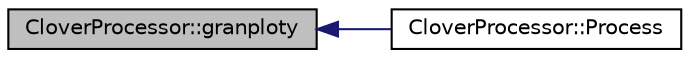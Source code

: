 digraph "CloverProcessor::granploty"
{
  edge [fontname="Helvetica",fontsize="10",labelfontname="Helvetica",labelfontsize="10"];
  node [fontname="Helvetica",fontsize="10",shape=record];
  rankdir="LR";
  Node1 [label="CloverProcessor::granploty",height=0.2,width=0.4,color="black", fillcolor="grey75", style="filled", fontcolor="black"];
  Node1 -> Node2 [dir="back",color="midnightblue",fontsize="10",style="solid",fontname="Helvetica"];
  Node2 [label="CloverProcessor::Process",height=0.2,width=0.4,color="black", fillcolor="white", style="filled",URL="$d5/d01/class_clover_processor.html#a50eae562dbdc21e5dac462d0a6474326"];
}
